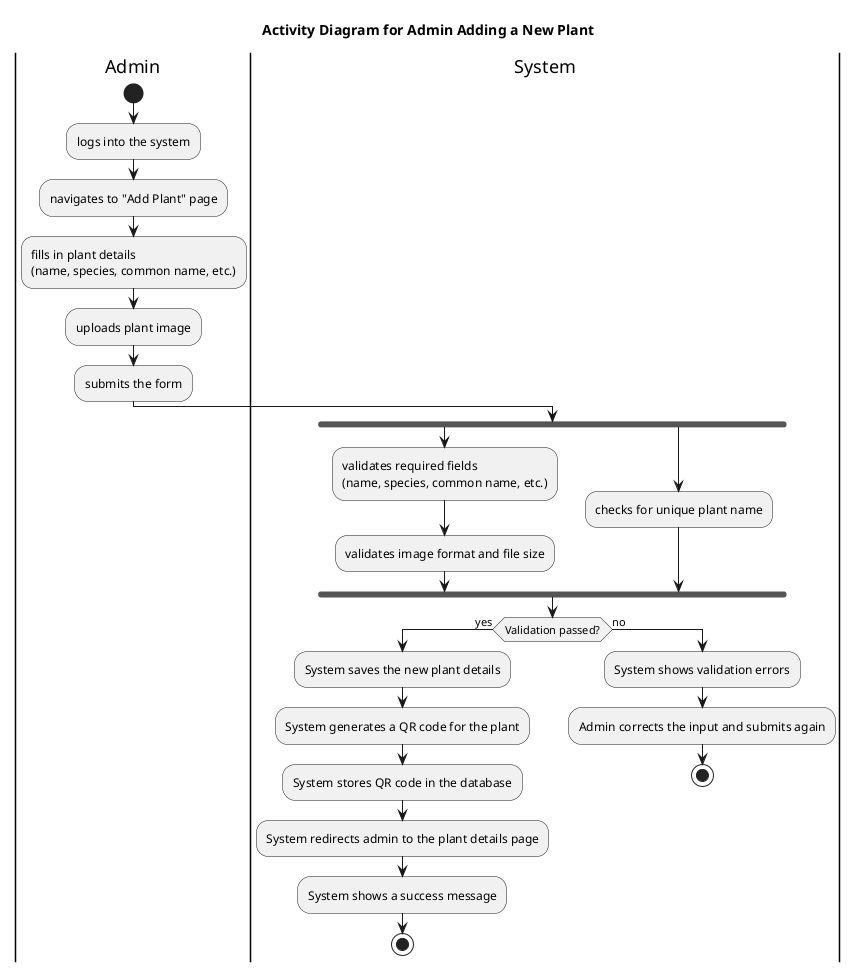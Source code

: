 @startuml Activity Diagram for Admin Adding a New Plant
title Activity Diagram for Admin Adding a New Plant

|Admin|
start
:logs into the system;
:navigates to "Add Plant" page;
:fills in plant details \n(name, species, common name, etc.);
:uploads plant image;
:submits the form;
|System|
fork
    :validates required fields \n(name, species, common name, etc.);
    :validates image format and file size;
fork again
    :checks for unique plant name;
endfork
if (Validation passed?) then (yes)
    :System saves the new plant details;
    :System generates a QR code for the plant;
    :System stores QR code in the database;
    :System redirects admin to the plant details page;
    :System shows a success message;
    stop
else (no)
    :System shows validation errors;
    :Admin corrects the input and submits again;
    stop
@enduml
